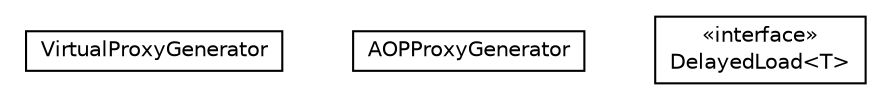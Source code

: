 #!/usr/local/bin/dot
#
# Class diagram 
# Generated by UMLGraph version 5.1 (http://www.umlgraph.org/)
#

digraph G {
	edge [fontname="Helvetica",fontsize=10,labelfontname="Helvetica",labelfontsize=10];
	node [fontname="Helvetica",fontsize=10,shape=plaintext];
	nodesep=0.25;
	ranksep=0.5;
	// org.androidtransfuse.gen.proxy.VirtualProxyGenerator
	c5243 [label=<<table title="org.androidtransfuse.gen.proxy.VirtualProxyGenerator" border="0" cellborder="1" cellspacing="0" cellpadding="2" port="p" href="./VirtualProxyGenerator.html">
		<tr><td><table border="0" cellspacing="0" cellpadding="1">
<tr><td align="center" balign="center"> VirtualProxyGenerator </td></tr>
		</table></td></tr>
		</table>>, fontname="Helvetica", fontcolor="black", fontsize=10.0];
	// org.androidtransfuse.gen.proxy.AOPProxyGenerator
	c5244 [label=<<table title="org.androidtransfuse.gen.proxy.AOPProxyGenerator" border="0" cellborder="1" cellspacing="0" cellpadding="2" port="p" href="./AOPProxyGenerator.html">
		<tr><td><table border="0" cellspacing="0" cellpadding="1">
<tr><td align="center" balign="center"> AOPProxyGenerator </td></tr>
		</table></td></tr>
		</table>>, fontname="Helvetica", fontcolor="black", fontsize=10.0];
	// org.androidtransfuse.gen.proxy.DelayedLoad<T>
	c5245 [label=<<table title="org.androidtransfuse.gen.proxy.DelayedLoad" border="0" cellborder="1" cellspacing="0" cellpadding="2" port="p" href="./DelayedLoad.html">
		<tr><td><table border="0" cellspacing="0" cellpadding="1">
<tr><td align="center" balign="center"> &#171;interface&#187; </td></tr>
<tr><td align="center" balign="center"> DelayedLoad&lt;T&gt; </td></tr>
		</table></td></tr>
		</table>>, fontname="Helvetica", fontcolor="black", fontsize=10.0];
}

